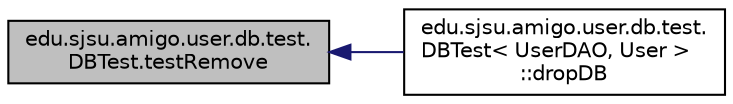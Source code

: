 digraph "edu.sjsu.amigo.user.db.test.DBTest.testRemove"
{
  edge [fontname="Helvetica",fontsize="10",labelfontname="Helvetica",labelfontsize="10"];
  node [fontname="Helvetica",fontsize="10",shape=record];
  rankdir="LR";
  Node17 [label="edu.sjsu.amigo.user.db.test.\lDBTest.testRemove",height=0.2,width=0.4,color="black", fillcolor="grey75", style="filled", fontcolor="black"];
  Node17 -> Node18 [dir="back",color="midnightblue",fontsize="10",style="solid"];
  Node18 [label="edu.sjsu.amigo.user.db.test.\lDBTest\< UserDAO, User \>\l::dropDB",height=0.2,width=0.4,color="black", fillcolor="white", style="filled",URL="$classedu_1_1sjsu_1_1amigo_1_1user_1_1db_1_1test_1_1_d_b_test.html#a0143d91f1c2120b6e72a2c1724b1beae"];
}
